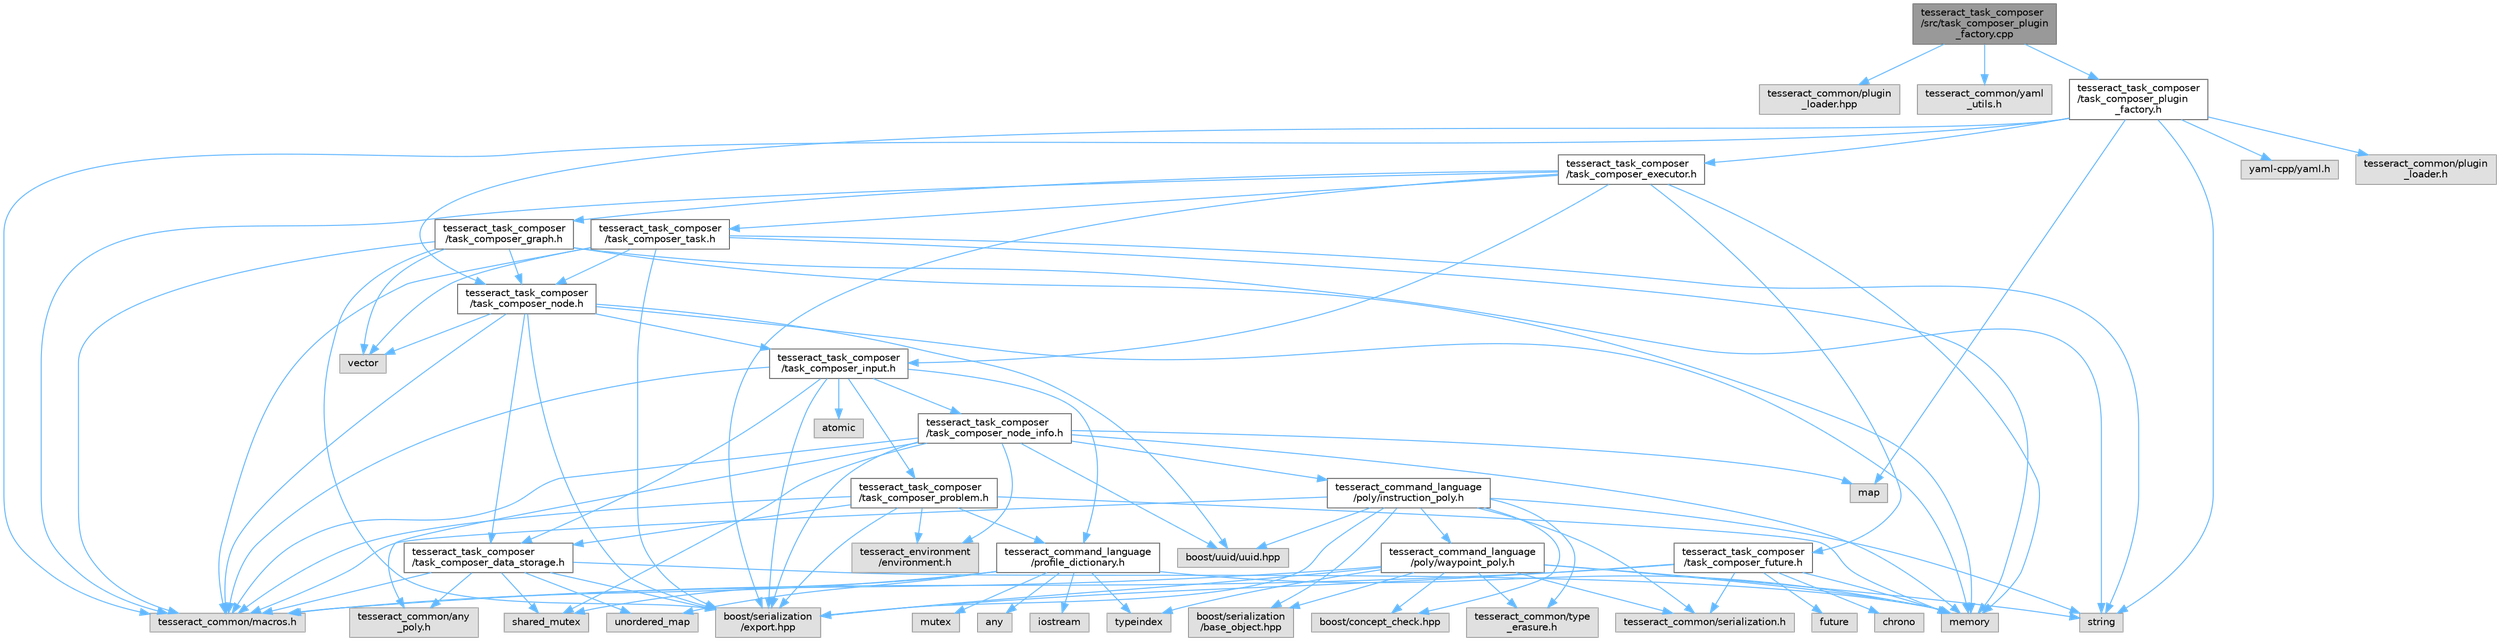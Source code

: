 digraph "tesseract_task_composer/src/task_composer_plugin_factory.cpp"
{
 // LATEX_PDF_SIZE
  bgcolor="transparent";
  edge [fontname=Helvetica,fontsize=10,labelfontname=Helvetica,labelfontsize=10];
  node [fontname=Helvetica,fontsize=10,shape=box,height=0.2,width=0.4];
  Node1 [label="tesseract_task_composer\l/src/task_composer_plugin\l_factory.cpp",height=0.2,width=0.4,color="gray40", fillcolor="grey60", style="filled", fontcolor="black",tooltip="A plugin factory for producing a task composer."];
  Node1 -> Node2 [color="steelblue1",style="solid"];
  Node2 [label="tesseract_common/plugin\l_loader.hpp",height=0.2,width=0.4,color="grey60", fillcolor="#E0E0E0", style="filled",tooltip=" "];
  Node1 -> Node3 [color="steelblue1",style="solid"];
  Node3 [label="tesseract_common/yaml\l_utils.h",height=0.2,width=0.4,color="grey60", fillcolor="#E0E0E0", style="filled",tooltip=" "];
  Node1 -> Node4 [color="steelblue1",style="solid"];
  Node4 [label="tesseract_task_composer\l/task_composer_plugin\l_factory.h",height=0.2,width=0.4,color="grey40", fillcolor="white", style="filled",URL="$da/d42/task__composer__plugin__factory_8h.html",tooltip="A plugin factory for producing a task composer."];
  Node4 -> Node5 [color="steelblue1",style="solid"];
  Node5 [label="tesseract_common/macros.h",height=0.2,width=0.4,color="grey60", fillcolor="#E0E0E0", style="filled",tooltip=" "];
  Node4 -> Node6 [color="steelblue1",style="solid"];
  Node6 [label="string",height=0.2,width=0.4,color="grey60", fillcolor="#E0E0E0", style="filled",tooltip=" "];
  Node4 -> Node7 [color="steelblue1",style="solid"];
  Node7 [label="map",height=0.2,width=0.4,color="grey60", fillcolor="#E0E0E0", style="filled",tooltip=" "];
  Node4 -> Node8 [color="steelblue1",style="solid"];
  Node8 [label="yaml-cpp/yaml.h",height=0.2,width=0.4,color="grey60", fillcolor="#E0E0E0", style="filled",tooltip=" "];
  Node4 -> Node9 [color="steelblue1",style="solid"];
  Node9 [label="tesseract_task_composer\l/task_composer_node.h",height=0.2,width=0.4,color="grey40", fillcolor="white", style="filled",URL="$da/dbe/task__composer__node_8h.html",tooltip="A node in the pipeline."];
  Node9 -> Node5 [color="steelblue1",style="solid"];
  Node9 -> Node10 [color="steelblue1",style="solid"];
  Node10 [label="memory",height=0.2,width=0.4,color="grey60", fillcolor="#E0E0E0", style="filled",tooltip=" "];
  Node9 -> Node11 [color="steelblue1",style="solid"];
  Node11 [label="vector",height=0.2,width=0.4,color="grey60", fillcolor="#E0E0E0", style="filled",tooltip=" "];
  Node9 -> Node12 [color="steelblue1",style="solid"];
  Node12 [label="boost/uuid/uuid.hpp",height=0.2,width=0.4,color="grey60", fillcolor="#E0E0E0", style="filled",tooltip=" "];
  Node9 -> Node13 [color="steelblue1",style="solid"];
  Node13 [label="tesseract_task_composer\l/task_composer_input.h",height=0.2,width=0.4,color="grey40", fillcolor="white", style="filled",URL="$db/ddf/task__composer__input_8h.html",tooltip="The input data structure to the pipeline."];
  Node13 -> Node5 [color="steelblue1",style="solid"];
  Node13 -> Node14 [color="steelblue1",style="solid"];
  Node14 [label="atomic",height=0.2,width=0.4,color="grey60", fillcolor="#E0E0E0", style="filled",tooltip=" "];
  Node13 -> Node15 [color="steelblue1",style="solid"];
  Node15 [label="tesseract_command_language\l/profile_dictionary.h",height=0.2,width=0.4,color="grey40", fillcolor="white", style="filled",URL="$dd/dd6/profile__dictionary_8h.html",tooltip="This is a profile dictionary for storing all profiles."];
  Node15 -> Node5 [color="steelblue1",style="solid"];
  Node15 -> Node16 [color="steelblue1",style="solid"];
  Node16 [label="any",height=0.2,width=0.4,color="grey60", fillcolor="#E0E0E0", style="filled",tooltip=" "];
  Node15 -> Node17 [color="steelblue1",style="solid"];
  Node17 [label="iostream",height=0.2,width=0.4,color="grey60", fillcolor="#E0E0E0", style="filled",tooltip=" "];
  Node15 -> Node18 [color="steelblue1",style="solid"];
  Node18 [label="typeindex",height=0.2,width=0.4,color="grey60", fillcolor="#E0E0E0", style="filled",tooltip=" "];
  Node15 -> Node19 [color="steelblue1",style="solid"];
  Node19 [label="unordered_map",height=0.2,width=0.4,color="grey60", fillcolor="#E0E0E0", style="filled",tooltip=" "];
  Node15 -> Node10 [color="steelblue1",style="solid"];
  Node15 -> Node20 [color="steelblue1",style="solid"];
  Node20 [label="mutex",height=0.2,width=0.4,color="grey60", fillcolor="#E0E0E0", style="filled",tooltip=" "];
  Node15 -> Node21 [color="steelblue1",style="solid"];
  Node21 [label="shared_mutex",height=0.2,width=0.4,color="grey60", fillcolor="#E0E0E0", style="filled",tooltip=" "];
  Node13 -> Node22 [color="steelblue1",style="solid"];
  Node22 [label="tesseract_task_composer\l/task_composer_data_storage.h",height=0.2,width=0.4,color="grey40", fillcolor="white", style="filled",URL="$dc/dc5/task__composer__data__storage_8h.html",tooltip="Data storage used when executing the pipeline."];
  Node22 -> Node5 [color="steelblue1",style="solid"];
  Node22 -> Node10 [color="steelblue1",style="solid"];
  Node22 -> Node19 [color="steelblue1",style="solid"];
  Node22 -> Node21 [color="steelblue1",style="solid"];
  Node22 -> Node23 [color="steelblue1",style="solid"];
  Node23 [label="tesseract_common/any\l_poly.h",height=0.2,width=0.4,color="grey60", fillcolor="#E0E0E0", style="filled",tooltip=" "];
  Node22 -> Node24 [color="steelblue1",style="solid"];
  Node24 [label="boost/serialization\l/export.hpp",height=0.2,width=0.4,color="grey60", fillcolor="#E0E0E0", style="filled",tooltip=" "];
  Node13 -> Node25 [color="steelblue1",style="solid"];
  Node25 [label="tesseract_task_composer\l/task_composer_node_info.h",height=0.2,width=0.4,color="grey40", fillcolor="white", style="filled",URL="$d7/d2c/task__composer__node__info_8h.html",tooltip="Task composer node info."];
  Node25 -> Node5 [color="steelblue1",style="solid"];
  Node25 -> Node10 [color="steelblue1",style="solid"];
  Node25 -> Node21 [color="steelblue1",style="solid"];
  Node25 -> Node7 [color="steelblue1",style="solid"];
  Node25 -> Node12 [color="steelblue1",style="solid"];
  Node25 -> Node26 [color="steelblue1",style="solid"];
  Node26 [label="tesseract_environment\l/environment.h",height=0.2,width=0.4,color="grey60", fillcolor="#E0E0E0", style="filled",tooltip=" "];
  Node25 -> Node27 [color="steelblue1",style="solid"];
  Node27 [label="tesseract_command_language\l/poly/instruction_poly.h",height=0.2,width=0.4,color="grey40", fillcolor="white", style="filled",URL="$d1/db1/instruction__poly_8h.html",tooltip=" "];
  Node27 -> Node5 [color="steelblue1",style="solid"];
  Node27 -> Node6 [color="steelblue1",style="solid"];
  Node27 -> Node28 [color="steelblue1",style="solid"];
  Node28 [label="boost/serialization\l/base_object.hpp",height=0.2,width=0.4,color="grey60", fillcolor="#E0E0E0", style="filled",tooltip=" "];
  Node27 -> Node24 [color="steelblue1",style="solid"];
  Node27 -> Node29 [color="steelblue1",style="solid"];
  Node29 [label="boost/concept_check.hpp",height=0.2,width=0.4,color="grey60", fillcolor="#E0E0E0", style="filled",tooltip=" "];
  Node27 -> Node12 [color="steelblue1",style="solid"];
  Node27 -> Node30 [color="steelblue1",style="solid"];
  Node30 [label="tesseract_command_language\l/poly/waypoint_poly.h",height=0.2,width=0.4,color="grey40", fillcolor="white", style="filled",URL="$d3/dc4/waypoint__poly_8h.html",tooltip=" "];
  Node30 -> Node5 [color="steelblue1",style="solid"];
  Node30 -> Node10 [color="steelblue1",style="solid"];
  Node30 -> Node6 [color="steelblue1",style="solid"];
  Node30 -> Node18 [color="steelblue1",style="solid"];
  Node30 -> Node28 [color="steelblue1",style="solid"];
  Node30 -> Node24 [color="steelblue1",style="solid"];
  Node30 -> Node29 [color="steelblue1",style="solid"];
  Node30 -> Node31 [color="steelblue1",style="solid"];
  Node31 [label="tesseract_common/serialization.h",height=0.2,width=0.4,color="grey60", fillcolor="#E0E0E0", style="filled",tooltip=" "];
  Node30 -> Node32 [color="steelblue1",style="solid"];
  Node32 [label="tesseract_common/type\l_erasure.h",height=0.2,width=0.4,color="grey60", fillcolor="#E0E0E0", style="filled",tooltip=" "];
  Node27 -> Node31 [color="steelblue1",style="solid"];
  Node27 -> Node32 [color="steelblue1",style="solid"];
  Node25 -> Node23 [color="steelblue1",style="solid"];
  Node25 -> Node24 [color="steelblue1",style="solid"];
  Node13 -> Node33 [color="steelblue1",style="solid"];
  Node33 [label="tesseract_task_composer\l/task_composer_problem.h",height=0.2,width=0.4,color="grey40", fillcolor="white", style="filled",URL="$d7/d6d/task__composer__problem_8h.html",tooltip="A task composer server problem."];
  Node33 -> Node5 [color="steelblue1",style="solid"];
  Node33 -> Node10 [color="steelblue1",style="solid"];
  Node33 -> Node26 [color="steelblue1",style="solid"];
  Node33 -> Node15 [color="steelblue1",style="solid"];
  Node33 -> Node22 [color="steelblue1",style="solid"];
  Node33 -> Node24 [color="steelblue1",style="solid"];
  Node13 -> Node24 [color="steelblue1",style="solid"];
  Node9 -> Node22 [color="steelblue1",style="solid"];
  Node9 -> Node24 [color="steelblue1",style="solid"];
  Node4 -> Node34 [color="steelblue1",style="solid"];
  Node34 [label="tesseract_task_composer\l/task_composer_executor.h",height=0.2,width=0.4,color="grey40", fillcolor="white", style="filled",URL="$d6/dab/task__composer__executor_8h.html",tooltip="The executor for executing task graphs."];
  Node34 -> Node5 [color="steelblue1",style="solid"];
  Node34 -> Node10 [color="steelblue1",style="solid"];
  Node34 -> Node35 [color="steelblue1",style="solid"];
  Node35 [label="tesseract_task_composer\l/task_composer_graph.h",height=0.2,width=0.4,color="grey40", fillcolor="white", style="filled",URL="$d4/d58/task__composer__graph_8h.html",tooltip="A task graph."];
  Node35 -> Node5 [color="steelblue1",style="solid"];
  Node35 -> Node6 [color="steelblue1",style="solid"];
  Node35 -> Node11 [color="steelblue1",style="solid"];
  Node35 -> Node10 [color="steelblue1",style="solid"];
  Node35 -> Node9 [color="steelblue1",style="solid"];
  Node35 -> Node24 [color="steelblue1",style="solid"];
  Node34 -> Node36 [color="steelblue1",style="solid"];
  Node36 [label="tesseract_task_composer\l/task_composer_task.h",height=0.2,width=0.4,color="grey40", fillcolor="white", style="filled",URL="$da/d71/task__composer__task_8h.html",tooltip="A task in the pipeline."];
  Node36 -> Node5 [color="steelblue1",style="solid"];
  Node36 -> Node6 [color="steelblue1",style="solid"];
  Node36 -> Node11 [color="steelblue1",style="solid"];
  Node36 -> Node10 [color="steelblue1",style="solid"];
  Node36 -> Node9 [color="steelblue1",style="solid"];
  Node36 -> Node24 [color="steelblue1",style="solid"];
  Node34 -> Node13 [color="steelblue1",style="solid"];
  Node34 -> Node37 [color="steelblue1",style="solid"];
  Node37 [label="tesseract_task_composer\l/task_composer_future.h",height=0.2,width=0.4,color="grey40", fillcolor="white", style="filled",URL="$dc/d59/task__composer__future_8h.html",tooltip="A task composer future."];
  Node37 -> Node5 [color="steelblue1",style="solid"];
  Node37 -> Node38 [color="steelblue1",style="solid"];
  Node38 [label="chrono",height=0.2,width=0.4,color="grey60", fillcolor="#E0E0E0", style="filled",tooltip=" "];
  Node37 -> Node39 [color="steelblue1",style="solid"];
  Node39 [label="future",height=0.2,width=0.4,color="grey60", fillcolor="#E0E0E0", style="filled",tooltip=" "];
  Node37 -> Node10 [color="steelblue1",style="solid"];
  Node37 -> Node31 [color="steelblue1",style="solid"];
  Node37 -> Node24 [color="steelblue1",style="solid"];
  Node34 -> Node24 [color="steelblue1",style="solid"];
  Node4 -> Node40 [color="steelblue1",style="solid"];
  Node40 [label="tesseract_common/plugin\l_loader.h",height=0.2,width=0.4,color="grey60", fillcolor="#E0E0E0", style="filled",tooltip=" "];
}
